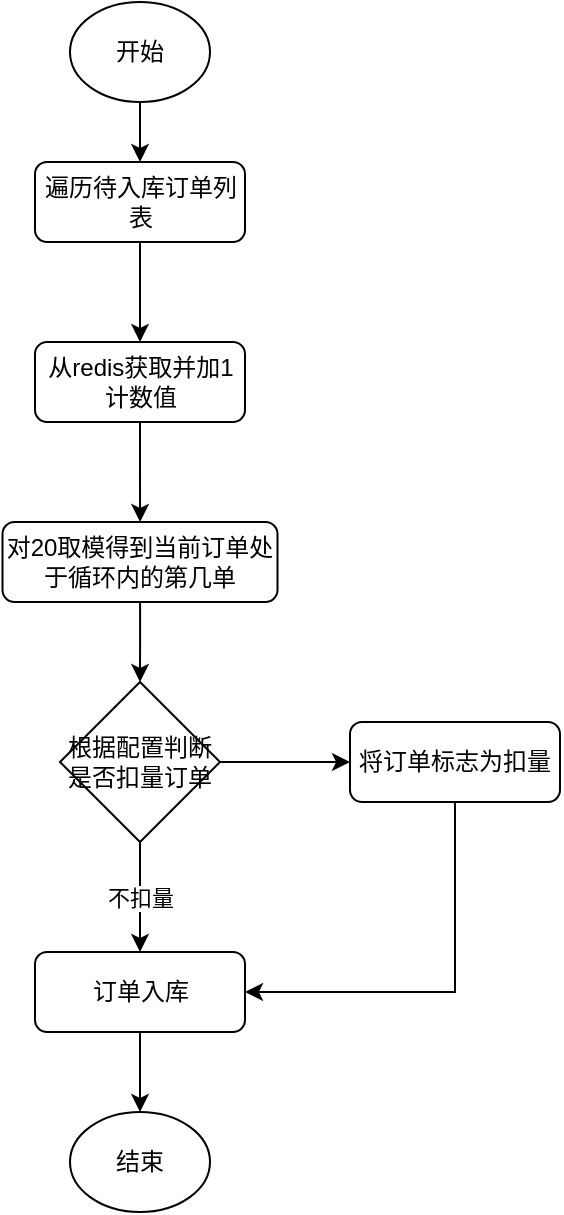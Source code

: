 <mxfile version="21.0.8" type="github">
  <diagram id="C5RBs43oDa-KdzZeNtuy" name="Page-1">
    <mxGraphModel dx="1434" dy="796" grid="1" gridSize="10" guides="1" tooltips="1" connect="1" arrows="1" fold="1" page="1" pageScale="1" pageWidth="827" pageHeight="1169" math="0" shadow="0">
      <root>
        <mxCell id="WIyWlLk6GJQsqaUBKTNV-0" />
        <mxCell id="WIyWlLk6GJQsqaUBKTNV-1" parent="WIyWlLk6GJQsqaUBKTNV-0" />
        <mxCell id="SKyKurGn0L72KR7PtrIP-13" style="edgeStyle=orthogonalEdgeStyle;rounded=0;orthogonalLoop=1;jettySize=auto;html=1;" edge="1" parent="WIyWlLk6GJQsqaUBKTNV-1" source="SKyKurGn0L72KR7PtrIP-14" target="SKyKurGn0L72KR7PtrIP-16">
          <mxGeometry relative="1" as="geometry" />
        </mxCell>
        <mxCell id="SKyKurGn0L72KR7PtrIP-14" value="开始" style="ellipse;whiteSpace=wrap;html=1;" vertex="1" parent="WIyWlLk6GJQsqaUBKTNV-1">
          <mxGeometry x="240" y="110" width="70" height="50" as="geometry" />
        </mxCell>
        <mxCell id="SKyKurGn0L72KR7PtrIP-15" style="edgeStyle=orthogonalEdgeStyle;rounded=0;orthogonalLoop=1;jettySize=auto;html=1;entryX=0.5;entryY=0;entryDx=0;entryDy=0;" edge="1" parent="WIyWlLk6GJQsqaUBKTNV-1" source="SKyKurGn0L72KR7PtrIP-16" target="SKyKurGn0L72KR7PtrIP-18">
          <mxGeometry relative="1" as="geometry" />
        </mxCell>
        <mxCell id="SKyKurGn0L72KR7PtrIP-16" value="遍历待入库订单列表" style="rounded=1;whiteSpace=wrap;html=1;" vertex="1" parent="WIyWlLk6GJQsqaUBKTNV-1">
          <mxGeometry x="222.5" y="190" width="105" height="40" as="geometry" />
        </mxCell>
        <mxCell id="SKyKurGn0L72KR7PtrIP-17" style="edgeStyle=orthogonalEdgeStyle;rounded=0;orthogonalLoop=1;jettySize=auto;html=1;" edge="1" parent="WIyWlLk6GJQsqaUBKTNV-1" source="SKyKurGn0L72KR7PtrIP-18" target="SKyKurGn0L72KR7PtrIP-20">
          <mxGeometry relative="1" as="geometry" />
        </mxCell>
        <mxCell id="SKyKurGn0L72KR7PtrIP-18" value="从redis获取并加1计数值" style="rounded=1;whiteSpace=wrap;html=1;" vertex="1" parent="WIyWlLk6GJQsqaUBKTNV-1">
          <mxGeometry x="222.5" y="280" width="105" height="40" as="geometry" />
        </mxCell>
        <mxCell id="SKyKurGn0L72KR7PtrIP-27" style="edgeStyle=orthogonalEdgeStyle;rounded=0;orthogonalLoop=1;jettySize=auto;html=1;" edge="1" parent="WIyWlLk6GJQsqaUBKTNV-1" source="SKyKurGn0L72KR7PtrIP-20" target="SKyKurGn0L72KR7PtrIP-26">
          <mxGeometry relative="1" as="geometry" />
        </mxCell>
        <mxCell id="SKyKurGn0L72KR7PtrIP-20" value="对20取模得到当前订单处于循环内的第几单" style="rounded=1;whiteSpace=wrap;html=1;" vertex="1" parent="WIyWlLk6GJQsqaUBKTNV-1">
          <mxGeometry x="206.25" y="370" width="137.5" height="40" as="geometry" />
        </mxCell>
        <mxCell id="SKyKurGn0L72KR7PtrIP-23" style="edgeStyle=orthogonalEdgeStyle;rounded=0;orthogonalLoop=1;jettySize=auto;html=1;" edge="1" parent="WIyWlLk6GJQsqaUBKTNV-1" source="SKyKurGn0L72KR7PtrIP-24" target="SKyKurGn0L72KR7PtrIP-25">
          <mxGeometry relative="1" as="geometry" />
        </mxCell>
        <mxCell id="SKyKurGn0L72KR7PtrIP-24" value="订单入库" style="rounded=1;whiteSpace=wrap;html=1;" vertex="1" parent="WIyWlLk6GJQsqaUBKTNV-1">
          <mxGeometry x="222.5" y="585" width="105" height="40" as="geometry" />
        </mxCell>
        <mxCell id="SKyKurGn0L72KR7PtrIP-25" value="结束" style="ellipse;whiteSpace=wrap;html=1;" vertex="1" parent="WIyWlLk6GJQsqaUBKTNV-1">
          <mxGeometry x="240" y="665" width="70" height="50" as="geometry" />
        </mxCell>
        <mxCell id="SKyKurGn0L72KR7PtrIP-28" value="不扣量" style="edgeStyle=orthogonalEdgeStyle;rounded=0;orthogonalLoop=1;jettySize=auto;html=1;" edge="1" parent="WIyWlLk6GJQsqaUBKTNV-1" source="SKyKurGn0L72KR7PtrIP-26" target="SKyKurGn0L72KR7PtrIP-24">
          <mxGeometry relative="1" as="geometry" />
        </mxCell>
        <mxCell id="SKyKurGn0L72KR7PtrIP-30" style="edgeStyle=orthogonalEdgeStyle;rounded=0;orthogonalLoop=1;jettySize=auto;html=1;" edge="1" parent="WIyWlLk6GJQsqaUBKTNV-1" source="SKyKurGn0L72KR7PtrIP-26" target="SKyKurGn0L72KR7PtrIP-29">
          <mxGeometry relative="1" as="geometry" />
        </mxCell>
        <mxCell id="SKyKurGn0L72KR7PtrIP-26" value="根据配置判断是否扣量订单" style="rhombus;whiteSpace=wrap;html=1;" vertex="1" parent="WIyWlLk6GJQsqaUBKTNV-1">
          <mxGeometry x="235" y="450" width="80" height="80" as="geometry" />
        </mxCell>
        <mxCell id="SKyKurGn0L72KR7PtrIP-31" style="edgeStyle=orthogonalEdgeStyle;rounded=0;orthogonalLoop=1;jettySize=auto;html=1;entryX=1;entryY=0.5;entryDx=0;entryDy=0;" edge="1" parent="WIyWlLk6GJQsqaUBKTNV-1" source="SKyKurGn0L72KR7PtrIP-29" target="SKyKurGn0L72KR7PtrIP-24">
          <mxGeometry relative="1" as="geometry">
            <Array as="points">
              <mxPoint x="433" y="605" />
            </Array>
          </mxGeometry>
        </mxCell>
        <mxCell id="SKyKurGn0L72KR7PtrIP-29" value="将订单标志为扣量" style="rounded=1;whiteSpace=wrap;html=1;" vertex="1" parent="WIyWlLk6GJQsqaUBKTNV-1">
          <mxGeometry x="380" y="470" width="105" height="40" as="geometry" />
        </mxCell>
      </root>
    </mxGraphModel>
  </diagram>
</mxfile>
